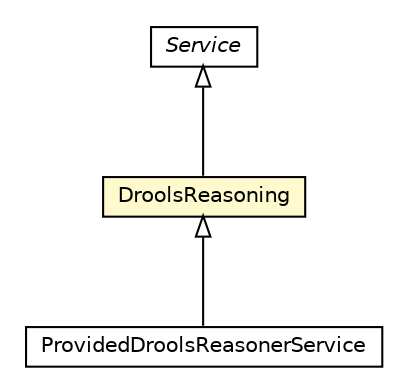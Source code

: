 #!/usr/local/bin/dot
#
# Class diagram 
# Generated by UMLGraph version R5_6-24-gf6e263 (http://www.umlgraph.org/)
#

digraph G {
	edge [fontname="Helvetica",fontsize=10,labelfontname="Helvetica",labelfontsize=10];
	node [fontname="Helvetica",fontsize=10,shape=plaintext];
	nodesep=0.25;
	ranksep=0.5;
	// org.universAAL.middleware.service.owl.Service
	c3723990 [label=<<table title="org.universAAL.middleware.service.owl.Service" border="0" cellborder="1" cellspacing="0" cellpadding="2" port="p" href="../../middleware/service/owl/Service.html">
		<tr><td><table border="0" cellspacing="0" cellpadding="1">
<tr><td align="center" balign="center"><font face="Helvetica-Oblique"> Service </font></td></tr>
		</table></td></tr>
		</table>>, URL="../../middleware/service/owl/Service.html", fontname="Helvetica", fontcolor="black", fontsize=10.0];
	// org.universAAL.ontology.drools.DroolsReasoning
	c3724648 [label=<<table title="org.universAAL.ontology.drools.DroolsReasoning" border="0" cellborder="1" cellspacing="0" cellpadding="2" port="p" bgcolor="lemonChiffon" href="./DroolsReasoning.html">
		<tr><td><table border="0" cellspacing="0" cellpadding="1">
<tr><td align="center" balign="center"> DroolsReasoning </td></tr>
		</table></td></tr>
		</table>>, URL="./DroolsReasoning.html", fontname="Helvetica", fontcolor="black", fontsize=10.0];
	// org.universAAL.drools.ProvidedDroolsReasonerService
	c3724919 [label=<<table title="org.universAAL.drools.ProvidedDroolsReasonerService" border="0" cellborder="1" cellspacing="0" cellpadding="2" port="p" href="../../drools/ProvidedDroolsReasonerService.html">
		<tr><td><table border="0" cellspacing="0" cellpadding="1">
<tr><td align="center" balign="center"> ProvidedDroolsReasonerService </td></tr>
		</table></td></tr>
		</table>>, URL="../../drools/ProvidedDroolsReasonerService.html", fontname="Helvetica", fontcolor="black", fontsize=10.0];
	//org.universAAL.ontology.drools.DroolsReasoning extends org.universAAL.middleware.service.owl.Service
	c3723990:p -> c3724648:p [dir=back,arrowtail=empty];
	//org.universAAL.drools.ProvidedDroolsReasonerService extends org.universAAL.ontology.drools.DroolsReasoning
	c3724648:p -> c3724919:p [dir=back,arrowtail=empty];
}

